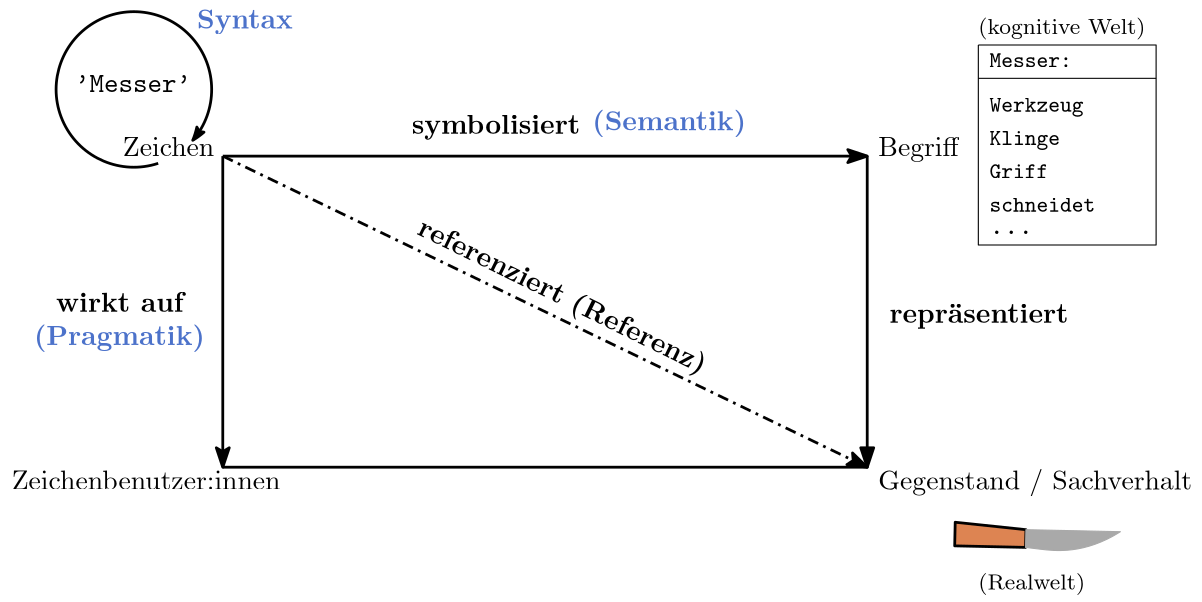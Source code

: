 <?xml version="1.0"?>
<!DOCTYPE ipe SYSTEM "ipe.dtd">
<ipe version="70218" creator="Ipe 7.2.24">
<info created="D:20210529142417" modified="D:20230901151646"/>
<ipestyle name="basic">
<symbol name="arrow/arc(spx)">
<path stroke="sym-stroke" fill="sym-stroke" pen="sym-pen">
0 0 m
-1 0.333 l
-1 -0.333 l
h
</path>
</symbol>
<symbol name="arrow/farc(spx)">
<path stroke="sym-stroke" fill="white" pen="sym-pen">
0 0 m
-1 0.333 l
-1 -0.333 l
h
</path>
</symbol>
<symbol name="arrow/ptarc(spx)">
<path stroke="sym-stroke" fill="sym-stroke" pen="sym-pen">
0 0 m
-1 0.333 l
-0.8 0 l
-1 -0.333 l
h
</path>
</symbol>
<symbol name="arrow/fptarc(spx)">
<path stroke="sym-stroke" fill="white" pen="sym-pen">
0 0 m
-1 0.333 l
-0.8 0 l
-1 -0.333 l
h
</path>
</symbol>
<symbol name="mark/circle(sx)" transformations="translations">
<path fill="sym-stroke">
0.6 0 0 0.6 0 0 e
0.4 0 0 0.4 0 0 e
</path>
</symbol>
<symbol name="mark/disk(sx)" transformations="translations">
<path fill="sym-stroke">
0.6 0 0 0.6 0 0 e
</path>
</symbol>
<symbol name="mark/fdisk(sfx)" transformations="translations">
<group>
<path fill="sym-fill">
0.5 0 0 0.5 0 0 e
</path>
<path fill="sym-stroke" fillrule="eofill">
0.6 0 0 0.6 0 0 e
0.4 0 0 0.4 0 0 e
</path>
</group>
</symbol>
<symbol name="mark/box(sx)" transformations="translations">
<path fill="sym-stroke" fillrule="eofill">
-0.6 -0.6 m
0.6 -0.6 l
0.6 0.6 l
-0.6 0.6 l
h
-0.4 -0.4 m
0.4 -0.4 l
0.4 0.4 l
-0.4 0.4 l
h
</path>
</symbol>
<symbol name="mark/square(sx)" transformations="translations">
<path fill="sym-stroke">
-0.6 -0.6 m
0.6 -0.6 l
0.6 0.6 l
-0.6 0.6 l
h
</path>
</symbol>
<symbol name="mark/fsquare(sfx)" transformations="translations">
<group>
<path fill="sym-fill">
-0.5 -0.5 m
0.5 -0.5 l
0.5 0.5 l
-0.5 0.5 l
h
</path>
<path fill="sym-stroke" fillrule="eofill">
-0.6 -0.6 m
0.6 -0.6 l
0.6 0.6 l
-0.6 0.6 l
h
-0.4 -0.4 m
0.4 -0.4 l
0.4 0.4 l
-0.4 0.4 l
h
</path>
</group>
</symbol>
<symbol name="mark/cross(sx)" transformations="translations">
<group>
<path fill="sym-stroke">
-0.43 -0.57 m
0.57 0.43 l
0.43 0.57 l
-0.57 -0.43 l
h
</path>
<path fill="sym-stroke">
-0.43 0.57 m
0.57 -0.43 l
0.43 -0.57 l
-0.57 0.43 l
h
</path>
</group>
</symbol>
<symbol name="arrow/fnormal(spx)">
<path stroke="sym-stroke" fill="white" pen="sym-pen">
0 0 m
-1 0.333 l
-1 -0.333 l
h
</path>
</symbol>
<symbol name="arrow/pointed(spx)">
<path stroke="sym-stroke" fill="sym-stroke" pen="sym-pen">
0 0 m
-1 0.333 l
-0.8 0 l
-1 -0.333 l
h
</path>
</symbol>
<symbol name="arrow/fpointed(spx)">
<path stroke="sym-stroke" fill="white" pen="sym-pen">
0 0 m
-1 0.333 l
-0.8 0 l
-1 -0.333 l
h
</path>
</symbol>
<symbol name="arrow/linear(spx)">
<path stroke="sym-stroke" pen="sym-pen">
-1 0.333 m
0 0 l
-1 -0.333 l
</path>
</symbol>
<symbol name="arrow/fdouble(spx)">
<path stroke="sym-stroke" fill="white" pen="sym-pen">
0 0 m
-1 0.333 l
-1 -0.333 l
h
-1 0 m
-2 0.333 l
-2 -0.333 l
h
</path>
</symbol>
<symbol name="arrow/double(spx)">
<path stroke="sym-stroke" fill="sym-stroke" pen="sym-pen">
0 0 m
-1 0.333 l
-1 -0.333 l
h
-1 0 m
-2 0.333 l
-2 -0.333 l
h
</path>
</symbol>
<anglesize name="22.5 deg" value="22.5"/>
<anglesize name="30 deg" value="30"/>
<anglesize name="45 deg" value="45"/>
<anglesize name="60 deg" value="60"/>
<anglesize name="90 deg" value="90"/>
<arrowsize name="large" value="10"/>
<arrowsize name="small" value="5"/>
<arrowsize name="tiny" value="3"/>
<color name="blue" value="0 0 1"/>
<color name="brown" value="0.647 0.165 0.165"/>
<color name="darkblue" value="0 0 0.545"/>
<color name="darkcyan" value="0 0.545 0.545"/>
<color name="darkgray" value="0.663"/>
<color name="darkgreen" value="0 0.392 0"/>
<color name="darkmagenta" value="0.545 0 0.545"/>
<color name="darkorange" value="1 0.549 0"/>
<color name="darkred" value="0.545 0 0"/>
<color name="gold" value="1 0.843 0"/>
<color name="gray" value="0.745"/>
<color name="green" value="0 1 0"/>
<color name="lightblue" value="0.678 0.847 0.902"/>
<color name="lightcyan" value="0.878 1 1"/>
<color name="lightgray" value="0.827"/>
<color name="lightgreen" value="0.565 0.933 0.565"/>
<color name="lightyellow" value="1 1 0.878"/>
<color name="navy" value="0 0 0.502"/>
<color name="orange" value="1 0.647 0"/>
<color name="pink" value="1 0.753 0.796"/>
<color name="purple" value="0.627 0.125 0.941"/>
<color name="red" value="1 0 0"/>
<color name="sbblue" value="0.298 0.447 0.79"/>
<color name="sbgreen" value="0.333 0.658 0.407"/>
<color name="sborange" value="0.866 0.517 0.321"/>
<color name="sbpurple" value="0.505 0.447 0.698"/>
<color name="sbred" value="0.768 0.305 0.321"/>
<color name="seagreen" value="0.18 0.545 0.341"/>
<color name="turquoise" value="0.251 0.878 0.816"/>
<color name="verydarkgray" value="0.4"/>
<color name="violet" value="0.933 0.51 0.933"/>
<color name="yellow" value="1 1 0"/>
<dashstyle name="dash dot dotted" value="[4 2 1 2 1 2] 0"/>
<dashstyle name="dash dotted" value="[4 2 1 2] 0"/>
<dashstyle name="dashed" value="[4] 0"/>
<dashstyle name="dotted" value="[1 3] 0"/>
<gridsize name="10 pts (~3.5 mm)" value="10"/>
<gridsize name="14 pts (~5 mm)" value="14"/>
<gridsize name="16 pts (~6 mm)" value="16"/>
<gridsize name="20 pts (~7 mm)" value="20"/>
<gridsize name="28 pts (~10 mm)" value="28"/>
<gridsize name="32 pts (~12 mm)" value="32"/>
<gridsize name="4 pts" value="4"/>
<gridsize name="56 pts (~20 mm)" value="56"/>
<gridsize name="8 pts (~3 mm)" value="8"/>
<opacity name="10%" value="0.1"/>
<opacity name="30%" value="0.3"/>
<opacity name="50%" value="0.5"/>
<opacity name="75%" value="0.75"/>
<pen name="fat" value="1.2"/>
<pen name="heavier" value="0.8"/>
<pen name="ultrafat" value="2"/>
<symbolsize name="large" value="5"/>
<symbolsize name="small" value="2"/>
<symbolsize name="tiny" value="1.1"/>
<textsize name="Huge" value="\Huge"/>
<textsize name="LARGE" value="\LARGE"/>
<textsize name="Large" value="\Large"/>
<textsize name="footnote" value="\footnotesize"/>
<textsize name="huge" value="\huge"/>
<textsize name="large" value="\large"/>
<textsize name="small" value="\small"/>
<textsize name="tiny" value="\tiny"/>
<textstyle name="center" begin="\begin{center}" end="\end{center}"/>
<textstyle name="item" begin="\begin{itemize}\item{}" end="\end{itemize}"/>
<textstyle name="itemize" begin="\begin{itemize}" end="\end{itemize}"/>
<tiling name="falling" angle="-60" step="4" width="1"/>
<tiling name="rising" angle="30" step="4" width="1"/>
</ipestyle>
<page>
<layer name="alpha"/>
<view layers="alpha" active="alpha"/>
<path layer="alpha" fill="white">
484 608 m
484 824 l
52 824 l
52 608 l
h
</path>
<text matrix="1 0 0 1 44 -24" transformations="translations" pos="52 792" stroke="black" type="label" width="32.932" height="6.918" depth="0" valign="baseline">Zeichen</text>
<path matrix="-0.949916 -0.312505 0.312505 -0.949916 -98.1084 1560.58" stroke="black" pen="1" arrow="ptarc/small">
52 820 m
28 0 0 -28 52 792 37.5941 816.01 a
</path>
<text matrix="1 0 0 1 100 -8" transformations="translations" pos="268 776" stroke="black" type="label" width="28.947" height="6.926" depth="1.93" valign="baseline">Begriff</text>
<text matrix="1 0 0 1 72 4" transformations="translations" pos="128 772" stroke="black" type="label" width="60.698" height="6.926" depth="1.93" valign="baseline">\textbf{symbolisiert}</text>
<text matrix="1 0 0 1 -4 -12" transformations="translations" pos="60 660" stroke="black" type="label" width="96.887" height="6.918" depth="0" valign="baseline">Zeichenbenutzer:innen</text>
<text matrix="1 0 0 1 148 -12" transformations="translations" pos="224 720" stroke="black" type="label" width="64.502" height="6.926" depth="1.93" valign="baseline">\textbf{repr\&quot;asentiert}</text>
<text matrix="1 0 0 1 148 -24" transformations="translations" pos="220 672" stroke="black" type="label" width="113.062" height="7.473" depth="2.49" valign="baseline">Gegenstand / Sachverhalt</text>
<text matrix="1 0 0 1 24 0" transformations="translations" pos="48 712" stroke="black" type="label" width="47.018" height="6.918" depth="0" valign="baseline">\textbf{wirkt auf}</text>
<path stroke="black" pen="1" arrow="ptarc/normal">
132 768 m
132 656 l
</path>
<path stroke="black" pen="1" arrow="ptarc/normal">
132 768 m
364 768 l
</path>
<path stroke="black" pen="1">
132 656 m
364 656 l
</path>
<path stroke="black" pen="1" rarrow="normal/normal">
364 656 m
364 768 l
</path>
<path stroke="black" dash="dash dotted" pen="1" arrow="ptarc/normal">
132 768 m
364 656 l
</path>
<text matrix="0.897513 -0.440988 0.440988 0.897513 -324.144 187.242" transformations="rigid" pos="228 728" stroke="black" type="label" width="114.508" height="7.473" depth="2.49" valign="baseline">\textbf{referenziert (Referenz)}</text>
<text matrix="1 0 0 1 -5.29016 41.9405" transformations="translations" pos="128 772" stroke="sbblue" type="label" width="34.53" height="6.843" depth="1.93" valign="baseline">\textbf{Syntax}</text>
<text matrix="1 0 0 1 -16 -4" transformations="translations" pos="80 704" stroke="sbblue" type="label" width="61.56" height="7.473" depth="2.49" valign="baseline">\textbf{(Pragmatik)}</text>
<text matrix="1 0 0 1 -6.97079 1.27026" transformations="translations" pos="272 776" stroke="sbblue" type="label" width="55.375" height="7.473" depth="2.49" valign="baseline">\textbf{(Semantik)}</text>
<path matrix="-0.0114605 -0.531384 0.531384 -0.0114605 125.208 716.453" stroke="black" fill="sborange" pen="1">
144 560 m
156 560 l
156 512 l
140 512 l
h
</path>
<path matrix="-0.0114605 -0.531384 0.531384 -0.0114605 125.208 716.453" stroke="darkgray" fill="darkgray">
144 624 m
160 600
156 560
156 560
156 560 c
144 560 l
h
</path>
<text matrix="1 0 0 1 -12 -8" transformations="translations" pos="420 808" stroke="black" type="label" width="29.639" height="4.871" depth="0" valign="baseline" size="8">\texttt{Messer:}</text>
<text matrix="1 0 0 1 -20 -8" transformations="translations" pos="428 792" stroke="black" type="label" width="33.873" height="4.872" depth="1.77" valign="baseline" size="8">\texttt{Werkzeug}</text>
<text matrix="1 0 0 1 -20 -8" transformations="translations" pos="428 780" stroke="black" type="label" width="25.405" height="4.872" depth="1.77" valign="baseline" size="8">\texttt{Klinge}</text>
<text matrix="1 0 0 1 -24 -8" transformations="translations" pos="432 768" stroke="black" type="label" width="21.171" height="4.871" depth="0" valign="baseline" size="8">\texttt{Griff}</text>
<text matrix="1 0 0 1 -36 -16" transformations="translations" pos="444 764" stroke="black" type="label" width="38.108" height="4.871" depth="0" valign="baseline" size="8">\texttt{schneidet}</text>
<path matrix="1 0 0 1 -12 -8" stroke="black">
416 804 m
480 804 l
</path>
<text matrix="1 0 0 1 4 -12" transformations="translations" pos="400 824" stroke="black" type="label" width="60.211" height="5.98" depth="1.99" valign="baseline" size="8">(kognitive Welt)</text>
<text matrix="1 0 0 1 20 48" transformations="translations" pos="384 564" stroke="black" type="label" width="38.456" height="5.98" depth="1.99" valign="baseline" size="8">(Realwelt)</text>
<text matrix="1 0 0 1 -77.2449 -0.898912" transformations="translations" pos="156 792" stroke="black" type="label" width="41.843" height="6.088" depth="0" valign="baseline">\texttt{&apos;Messer&apos;}</text>
<text transformations="translations" pos="408 740" stroke="black" type="label" width="15.691" height="1.245" depth="0" valign="baseline">\texttt{...}</text>
<path stroke="black">
404 808 m
404 736 l
468 736 l
468 808 l
404 808 l
</path>
</page>
</ipe>
